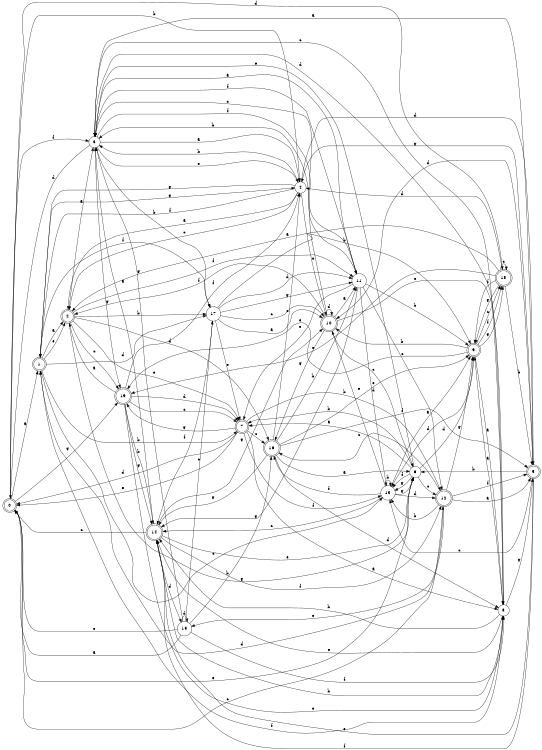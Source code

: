 digraph n16_6 {
__start0 [label="" shape="none"];

rankdir=LR;
size="8,5";

s0 [style="rounded,filled", color="black", fillcolor="white" shape="doublecircle", label="0"];
s1 [style="rounded,filled", color="black", fillcolor="white" shape="doublecircle", label="1"];
s2 [style="rounded,filled", color="black", fillcolor="white" shape="doublecircle", label="2"];
s3 [style="filled", color="black", fillcolor="white" shape="circle", label="3"];
s4 [style="filled", color="black", fillcolor="white" shape="circle", label="4"];
s5 [style="rounded,filled", color="black", fillcolor="white" shape="doublecircle", label="5"];
s6 [style="filled", color="black", fillcolor="white" shape="circle", label="6"];
s7 [style="rounded,filled", color="black", fillcolor="white" shape="doublecircle", label="7"];
s8 [style="filled", color="black", fillcolor="white" shape="circle", label="8"];
s9 [style="rounded,filled", color="black", fillcolor="white" shape="doublecircle", label="9"];
s10 [style="rounded,filled", color="black", fillcolor="white" shape="doublecircle", label="10"];
s11 [style="filled", color="black", fillcolor="white" shape="circle", label="11"];
s12 [style="rounded,filled", color="black", fillcolor="white" shape="doublecircle", label="12"];
s13 [style="filled", color="black", fillcolor="white" shape="circle", label="13"];
s14 [style="rounded,filled", color="black", fillcolor="white" shape="doublecircle", label="14"];
s15 [style="filled", color="black", fillcolor="white" shape="circle", label="15"];
s16 [style="rounded,filled", color="black", fillcolor="white" shape="doublecircle", label="16"];
s17 [style="filled", color="black", fillcolor="white" shape="circle", label="17"];
s18 [style="rounded,filled", color="black", fillcolor="white" shape="doublecircle", label="18"];
s19 [style="rounded,filled", color="black", fillcolor="white" shape="doublecircle", label="19"];
s0 -> s1 [label="a"];
s0 -> s4 [label="b"];
s0 -> s12 [label="c"];
s0 -> s18 [label="d"];
s0 -> s6 [label="e"];
s0 -> s3 [label="f"];
s0 -> s19 [label="g"];
s1 -> s2 [label="a"];
s1 -> s7 [label="b"];
s1 -> s13 [label="c"];
s1 -> s17 [label="d"];
s1 -> s2 [label="e"];
s1 -> s17 [label="f"];
s1 -> s4 [label="g"];
s2 -> s3 [label="a"];
s2 -> s17 [label="b"];
s2 -> s19 [label="c"];
s2 -> s16 [label="d"];
s2 -> s7 [label="e"];
s2 -> s11 [label="f"];
s2 -> s6 [label="g"];
s3 -> s4 [label="a"];
s3 -> s17 [label="b"];
s3 -> s11 [label="c"];
s3 -> s0 [label="d"];
s3 -> s4 [label="e"];
s3 -> s11 [label="f"];
s3 -> s19 [label="g"];
s4 -> s2 [label="a"];
s4 -> s3 [label="b"];
s4 -> s2 [label="c"];
s4 -> s5 [label="d"];
s4 -> s10 [label="e"];
s4 -> s1 [label="f"];
s4 -> s1 [label="g"];
s5 -> s3 [label="a"];
s5 -> s6 [label="b"];
s5 -> s13 [label="c"];
s5 -> s10 [label="d"];
s5 -> s14 [label="e"];
s5 -> s14 [label="f"];
s5 -> s4 [label="g"];
s6 -> s7 [label="a"];
s6 -> s7 [label="b"];
s6 -> s12 [label="c"];
s6 -> s9 [label="d"];
s6 -> s3 [label="e"];
s6 -> s13 [label="f"];
s6 -> s13 [label="g"];
s7 -> s8 [label="a"];
s7 -> s12 [label="b"];
s7 -> s16 [label="c"];
s7 -> s0 [label="d"];
s7 -> s0 [label="e"];
s7 -> s13 [label="f"];
s7 -> s19 [label="g"];
s8 -> s9 [label="a"];
s8 -> s14 [label="b"];
s8 -> s3 [label="c"];
s8 -> s3 [label="d"];
s8 -> s14 [label="e"];
s8 -> s1 [label="f"];
s8 -> s5 [label="g"];
s9 -> s8 [label="a"];
s9 -> s10 [label="b"];
s9 -> s18 [label="c"];
s9 -> s13 [label="d"];
s9 -> s19 [label="e"];
s9 -> s18 [label="f"];
s9 -> s18 [label="g"];
s10 -> s11 [label="a"];
s10 -> s3 [label="b"];
s10 -> s6 [label="c"];
s10 -> s10 [label="d"];
s10 -> s8 [label="e"];
s10 -> s2 [label="f"];
s10 -> s16 [label="g"];
s11 -> s3 [label="a"];
s11 -> s9 [label="b"];
s11 -> s12 [label="c"];
s11 -> s13 [label="d"];
s11 -> s7 [label="e"];
s11 -> s3 [label="f"];
s11 -> s14 [label="g"];
s12 -> s5 [label="a"];
s12 -> s13 [label="b"];
s12 -> s16 [label="c"];
s12 -> s1 [label="d"];
s12 -> s15 [label="e"];
s12 -> s5 [label="f"];
s12 -> s9 [label="g"];
s13 -> s9 [label="a"];
s13 -> s13 [label="b"];
s13 -> s14 [label="c"];
s13 -> s12 [label="d"];
s13 -> s10 [label="e"];
s13 -> s16 [label="f"];
s13 -> s6 [label="g"];
s14 -> s3 [label="a"];
s14 -> s8 [label="b"];
s14 -> s0 [label="c"];
s14 -> s15 [label="d"];
s14 -> s6 [label="e"];
s14 -> s12 [label="f"];
s14 -> s10 [label="g"];
s15 -> s0 [label="a"];
s15 -> s16 [label="b"];
s15 -> s17 [label="c"];
s15 -> s15 [label="d"];
s15 -> s0 [label="e"];
s15 -> s8 [label="f"];
s15 -> s3 [label="g"];
s16 -> s6 [label="a"];
s16 -> s11 [label="b"];
s16 -> s4 [label="c"];
s16 -> s8 [label="d"];
s16 -> s9 [label="e"];
s16 -> s5 [label="f"];
s16 -> s14 [label="g"];
s17 -> s10 [label="a"];
s17 -> s9 [label="b"];
s17 -> s10 [label="c"];
s17 -> s11 [label="d"];
s17 -> s7 [label="e"];
s17 -> s14 [label="f"];
s17 -> s11 [label="g"];
s18 -> s2 [label="a"];
s18 -> s5 [label="b"];
s18 -> s18 [label="c"];
s18 -> s4 [label="d"];
s18 -> s19 [label="e"];
s18 -> s9 [label="f"];
s18 -> s9 [label="g"];
s19 -> s2 [label="a"];
s19 -> s14 [label="b"];
s19 -> s7 [label="c"];
s19 -> s7 [label="d"];
s19 -> s8 [label="e"];
s19 -> s4 [label="f"];
s19 -> s14 [label="g"];

}